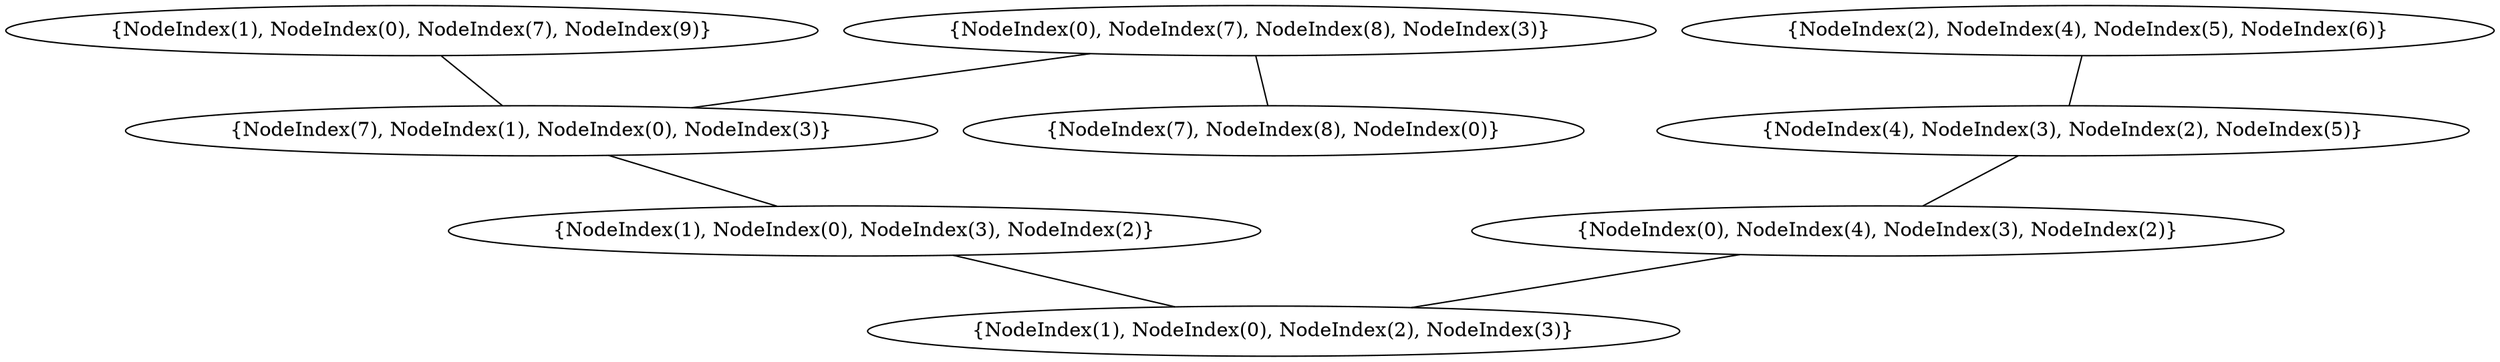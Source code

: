 graph {
    0 [ label = "{NodeIndex(1), NodeIndex(0), NodeIndex(2), NodeIndex(3)}" ]
    1 [ label = "{NodeIndex(1), NodeIndex(0), NodeIndex(3), NodeIndex(2)}" ]
    2 [ label = "{NodeIndex(0), NodeIndex(4), NodeIndex(3), NodeIndex(2)}" ]
    3 [ label = "{NodeIndex(4), NodeIndex(3), NodeIndex(2), NodeIndex(5)}" ]
    4 [ label = "{NodeIndex(2), NodeIndex(4), NodeIndex(5), NodeIndex(6)}" ]
    5 [ label = "{NodeIndex(7), NodeIndex(1), NodeIndex(0), NodeIndex(3)}" ]
    6 [ label = "{NodeIndex(7), NodeIndex(8), NodeIndex(0)}" ]
    7 [ label = "{NodeIndex(0), NodeIndex(7), NodeIndex(8), NodeIndex(3)}" ]
    8 [ label = "{NodeIndex(1), NodeIndex(0), NodeIndex(7), NodeIndex(9)}" ]
    1 -- 0 [ ]
    5 -- 1 [ ]
    2 -- 0 [ ]
    4 -- 3 [ ]
    7 -- 6 [ ]
    7 -- 5 [ ]
    3 -- 2 [ ]
    8 -- 5 [ ]
}
